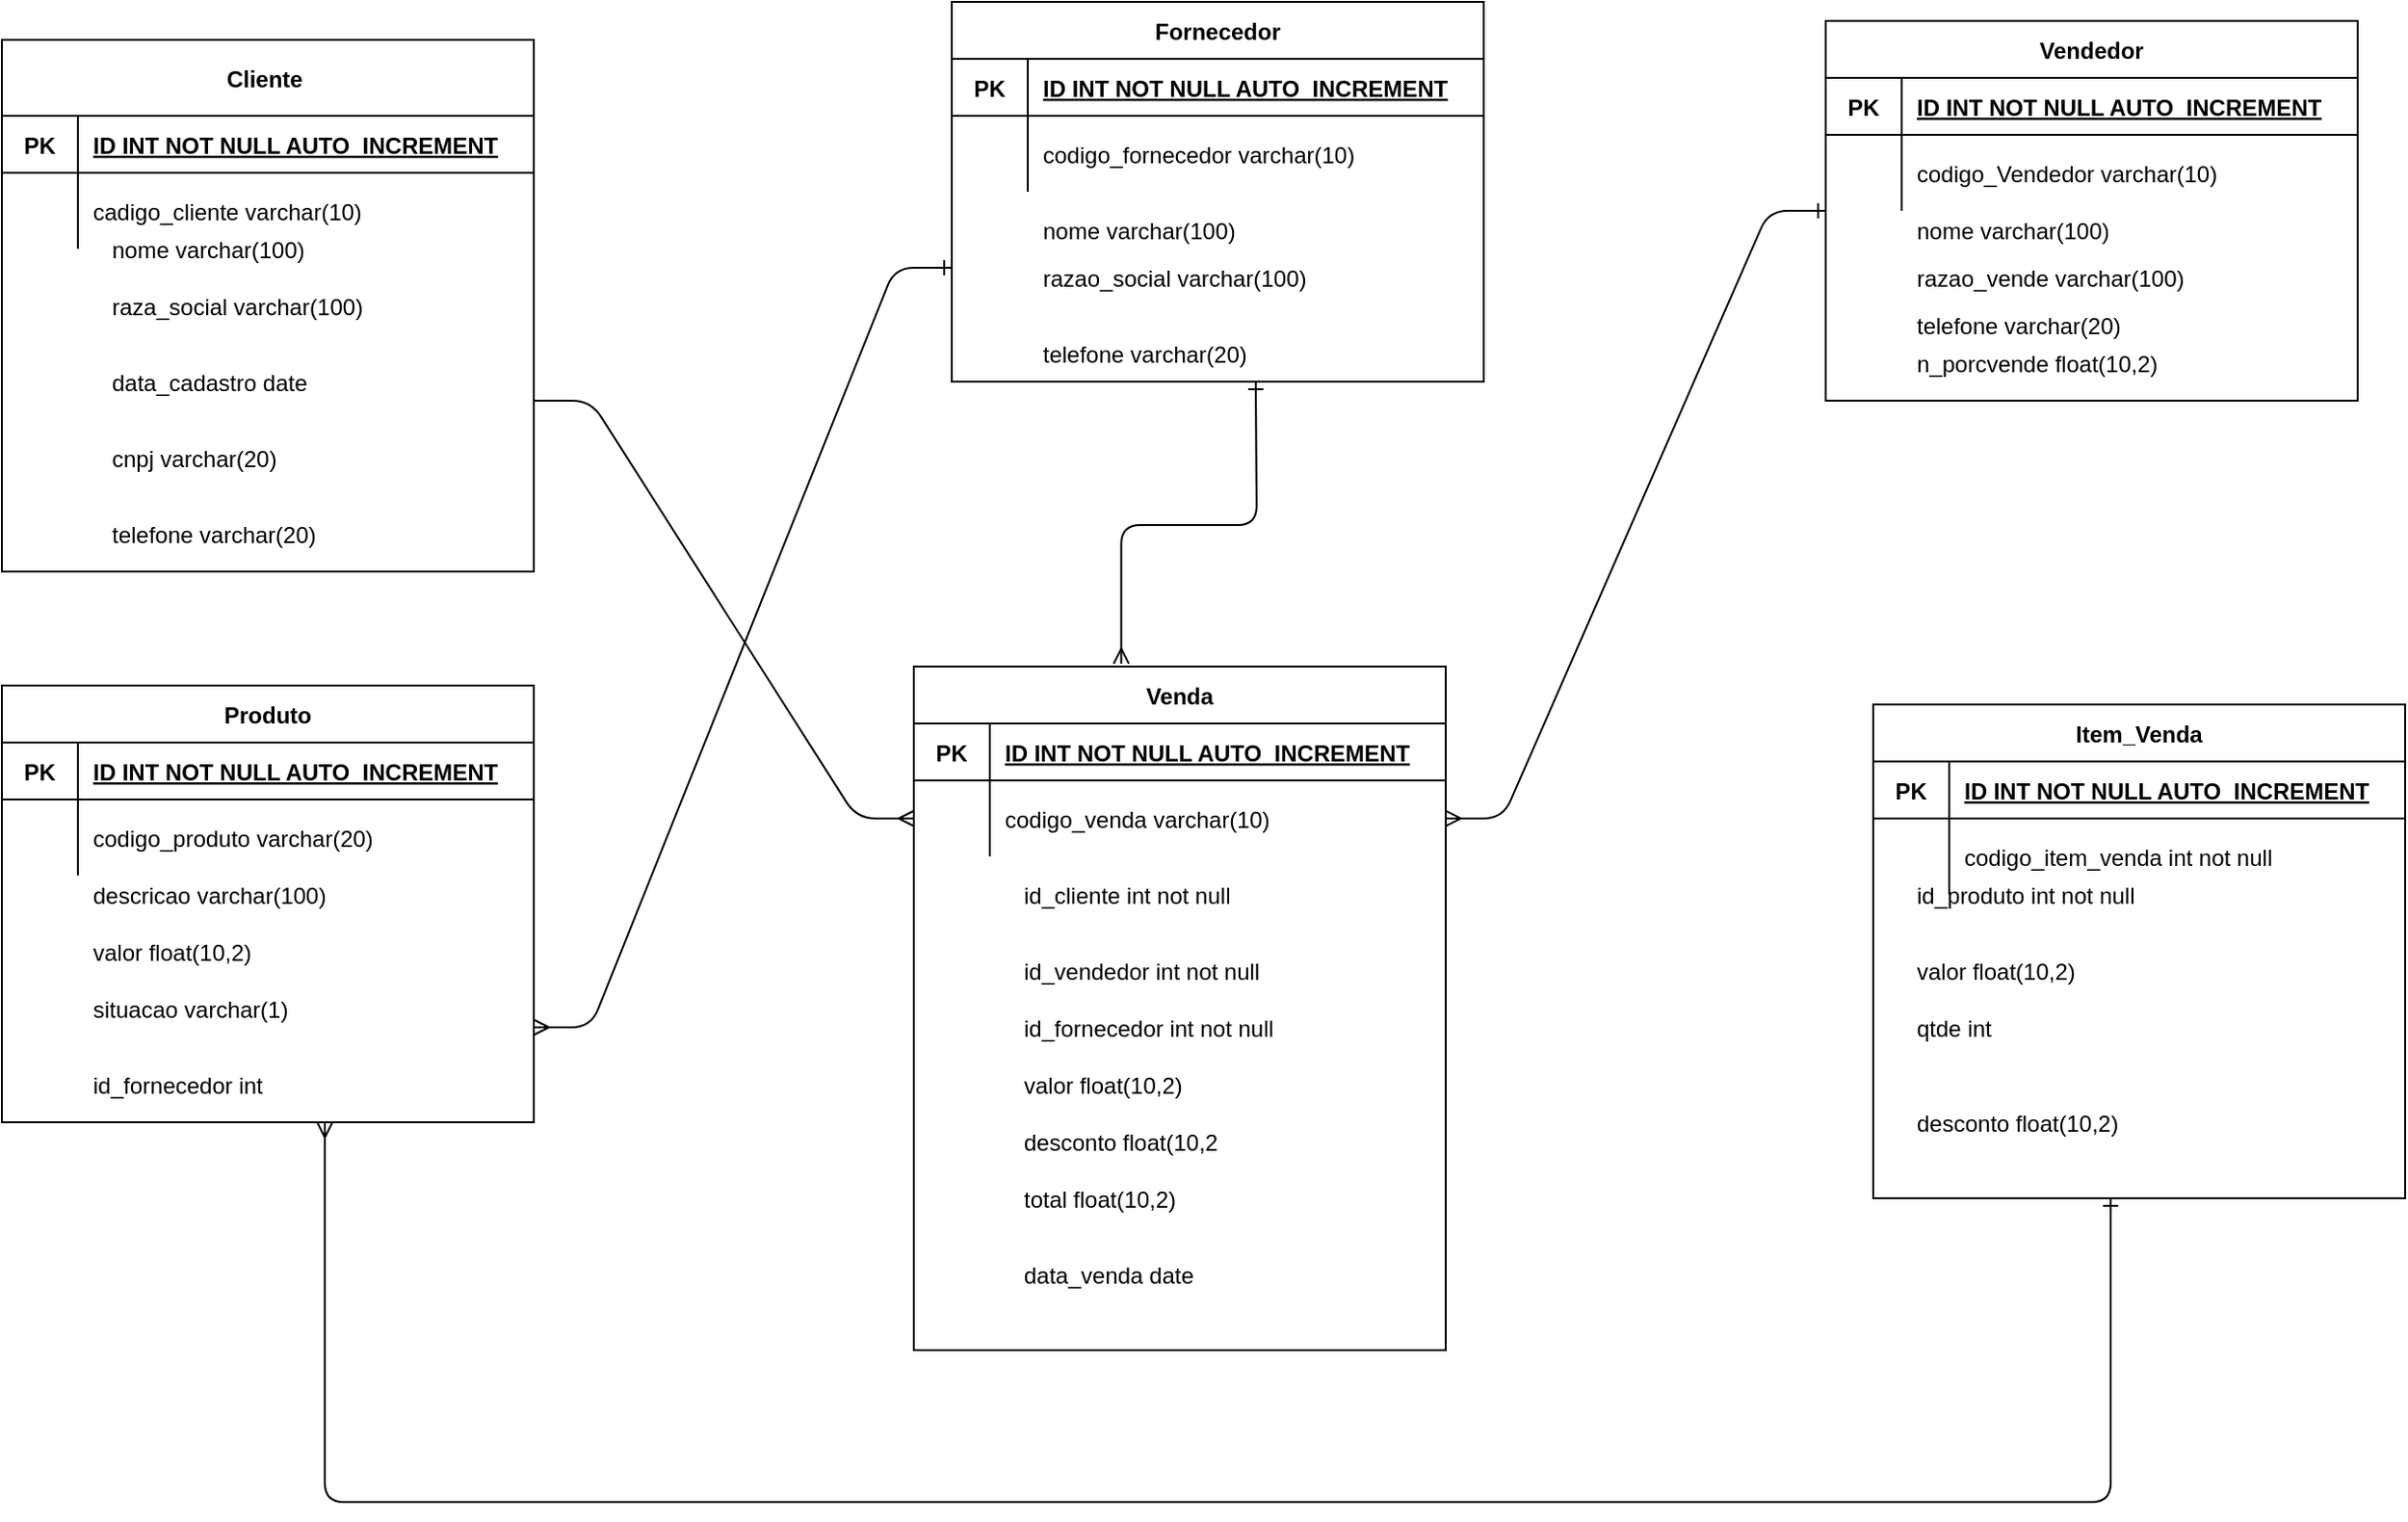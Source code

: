 <mxfile version="15.1.2" type="device"><diagram id="R2lEEEUBdFMjLlhIrx00" name="Page-1"><mxGraphModel dx="1303" dy="780" grid="1" gridSize="10" guides="1" tooltips="1" connect="1" arrows="1" fold="1" page="1" pageScale="1" pageWidth="850" pageHeight="1100" math="0" shadow="0" extFonts="Permanent Marker^https://fonts.googleapis.com/css?family=Permanent+Marker"><root><mxCell id="0"/><mxCell id="1" parent="0"/><mxCell id="C-vyLk0tnHw3VtMMgP7b-23" value="Cliente " style="shape=table;startSize=40;container=1;collapsible=1;childLayout=tableLayout;fixedRows=1;rowLines=0;fontStyle=1;align=center;resizeLast=1;" parent="1" vertex="1"><mxGeometry x="10" y="50" width="280" height="280" as="geometry"/></mxCell><mxCell id="C-vyLk0tnHw3VtMMgP7b-24" value="" style="shape=partialRectangle;collapsible=0;dropTarget=0;pointerEvents=0;fillColor=none;points=[[0,0.5],[1,0.5]];portConstraint=eastwest;top=0;left=0;right=0;bottom=1;" parent="C-vyLk0tnHw3VtMMgP7b-23" vertex="1"><mxGeometry y="40" width="280" height="30" as="geometry"/></mxCell><mxCell id="C-vyLk0tnHw3VtMMgP7b-25" value="PK" style="shape=partialRectangle;overflow=hidden;connectable=0;fillColor=none;top=0;left=0;bottom=0;right=0;fontStyle=1;" parent="C-vyLk0tnHw3VtMMgP7b-24" vertex="1"><mxGeometry width="40" height="30" as="geometry"/></mxCell><mxCell id="C-vyLk0tnHw3VtMMgP7b-26" value="ID INT NOT NULL AUTO_INCREMENT" style="shape=partialRectangle;overflow=hidden;connectable=0;fillColor=none;top=0;left=0;bottom=0;right=0;align=left;spacingLeft=6;fontStyle=5;" parent="C-vyLk0tnHw3VtMMgP7b-24" vertex="1"><mxGeometry x="40" width="240" height="30" as="geometry"/></mxCell><mxCell id="C-vyLk0tnHw3VtMMgP7b-27" value="" style="shape=partialRectangle;collapsible=0;dropTarget=0;pointerEvents=0;fillColor=none;points=[[0,0.5],[1,0.5]];portConstraint=eastwest;top=0;left=0;right=0;bottom=0;" parent="C-vyLk0tnHw3VtMMgP7b-23" vertex="1"><mxGeometry y="70" width="280" height="40" as="geometry"/></mxCell><mxCell id="C-vyLk0tnHw3VtMMgP7b-28" value="" style="shape=partialRectangle;overflow=hidden;connectable=0;fillColor=none;top=0;left=0;bottom=0;right=0;" parent="C-vyLk0tnHw3VtMMgP7b-27" vertex="1"><mxGeometry width="40" height="40" as="geometry"/></mxCell><mxCell id="C-vyLk0tnHw3VtMMgP7b-29" value="cadigo_cliente varchar(10)" style="shape=partialRectangle;overflow=hidden;connectable=0;fillColor=none;top=0;left=0;bottom=0;right=0;align=left;spacingLeft=6;" parent="C-vyLk0tnHw3VtMMgP7b-27" vertex="1"><mxGeometry x="40" width="240" height="40" as="geometry"/></mxCell><mxCell id="X_VO5a4lwb99ImBbNdEL-2" value="nome varchar(100)" style="shape=partialRectangle;overflow=hidden;connectable=0;fillColor=none;top=0;left=0;bottom=0;right=0;align=left;spacingLeft=6;" parent="1" vertex="1"><mxGeometry x="60" y="140" width="300" height="40" as="geometry"/></mxCell><mxCell id="X_VO5a4lwb99ImBbNdEL-3" value="raza_social varchar(100)" style="shape=partialRectangle;overflow=hidden;connectable=0;fillColor=none;top=0;left=0;bottom=0;right=0;align=left;spacingLeft=6;" parent="1" vertex="1"><mxGeometry x="60" y="170" width="220" height="40" as="geometry"/></mxCell><mxCell id="X_VO5a4lwb99ImBbNdEL-4" value="data_cadastro date" style="shape=partialRectangle;overflow=hidden;connectable=0;fillColor=none;top=0;left=0;bottom=0;right=0;align=left;spacingLeft=6;" parent="1" vertex="1"><mxGeometry x="60" y="210" width="230" height="40" as="geometry"/></mxCell><mxCell id="X_VO5a4lwb99ImBbNdEL-6" value="cnpj varchar(20)" style="shape=partialRectangle;overflow=hidden;connectable=0;fillColor=none;top=0;left=0;bottom=0;right=0;align=left;spacingLeft=6;" parent="1" vertex="1"><mxGeometry x="60" y="250" width="230" height="40" as="geometry"/></mxCell><mxCell id="X_VO5a4lwb99ImBbNdEL-7" value="telefone varchar(20)" style="shape=partialRectangle;overflow=hidden;connectable=0;fillColor=none;top=0;left=0;bottom=0;right=0;align=left;spacingLeft=6;" parent="1" vertex="1"><mxGeometry x="60" y="290" width="230" height="40" as="geometry"/></mxCell><mxCell id="X_VO5a4lwb99ImBbNdEL-34" value="Fornecedor" style="shape=table;startSize=30;container=1;collapsible=1;childLayout=tableLayout;fixedRows=1;rowLines=0;fontStyle=1;align=center;resizeLast=1;" parent="1" vertex="1"><mxGeometry x="510" y="30" width="280" height="200" as="geometry"/></mxCell><mxCell id="X_VO5a4lwb99ImBbNdEL-35" value="" style="shape=partialRectangle;collapsible=0;dropTarget=0;pointerEvents=0;fillColor=none;points=[[0,0.5],[1,0.5]];portConstraint=eastwest;top=0;left=0;right=0;bottom=1;" parent="X_VO5a4lwb99ImBbNdEL-34" vertex="1"><mxGeometry y="30" width="280" height="30" as="geometry"/></mxCell><mxCell id="X_VO5a4lwb99ImBbNdEL-36" value="PK" style="shape=partialRectangle;overflow=hidden;connectable=0;fillColor=none;top=0;left=0;bottom=0;right=0;fontStyle=1;" parent="X_VO5a4lwb99ImBbNdEL-35" vertex="1"><mxGeometry width="40" height="30" as="geometry"/></mxCell><mxCell id="X_VO5a4lwb99ImBbNdEL-37" value="ID INT NOT NULL AUTO_INCREMENT" style="shape=partialRectangle;overflow=hidden;connectable=0;fillColor=none;top=0;left=0;bottom=0;right=0;align=left;spacingLeft=6;fontStyle=5;" parent="X_VO5a4lwb99ImBbNdEL-35" vertex="1"><mxGeometry x="40" width="240" height="30" as="geometry"/></mxCell><mxCell id="X_VO5a4lwb99ImBbNdEL-38" value="" style="shape=partialRectangle;collapsible=0;dropTarget=0;pointerEvents=0;fillColor=none;points=[[0,0.5],[1,0.5]];portConstraint=eastwest;top=0;left=0;right=0;bottom=0;" parent="X_VO5a4lwb99ImBbNdEL-34" vertex="1"><mxGeometry y="60" width="280" height="40" as="geometry"/></mxCell><mxCell id="X_VO5a4lwb99ImBbNdEL-39" value="" style="shape=partialRectangle;overflow=hidden;connectable=0;fillColor=none;top=0;left=0;bottom=0;right=0;" parent="X_VO5a4lwb99ImBbNdEL-38" vertex="1"><mxGeometry width="40" height="40" as="geometry"/></mxCell><mxCell id="X_VO5a4lwb99ImBbNdEL-40" value="codigo_fornecedor varchar(10)" style="shape=partialRectangle;overflow=hidden;connectable=0;fillColor=none;top=0;left=0;bottom=0;right=0;align=left;spacingLeft=6;" parent="X_VO5a4lwb99ImBbNdEL-38" vertex="1"><mxGeometry x="40" width="240" height="40" as="geometry"/></mxCell><mxCell id="X_VO5a4lwb99ImBbNdEL-41" value="nome varchar(100)" style="shape=partialRectangle;overflow=hidden;connectable=0;fillColor=none;top=0;left=0;bottom=0;right=0;align=left;spacingLeft=6;" parent="1" vertex="1"><mxGeometry x="550" y="130" width="240" height="40" as="geometry"/></mxCell><mxCell id="X_VO5a4lwb99ImBbNdEL-42" value="razao_social varchar(100)" style="shape=partialRectangle;overflow=hidden;connectable=0;fillColor=none;top=0;left=0;bottom=0;right=0;align=left;spacingLeft=6;" parent="1" vertex="1"><mxGeometry x="550" y="150" width="240" height="50" as="geometry"/></mxCell><mxCell id="X_VO5a4lwb99ImBbNdEL-43" value="telefone varchar(20)" style="shape=partialRectangle;overflow=hidden;connectable=0;fillColor=none;top=0;left=0;bottom=0;right=0;align=left;spacingLeft=6;" parent="1" vertex="1"><mxGeometry x="550" y="190" width="240" height="50" as="geometry"/></mxCell><mxCell id="X_VO5a4lwb99ImBbNdEL-44" value="Vendedor" style="shape=table;startSize=30;container=1;collapsible=1;childLayout=tableLayout;fixedRows=1;rowLines=0;fontStyle=1;align=center;resizeLast=1;" parent="1" vertex="1"><mxGeometry x="970" y="40" width="280" height="200" as="geometry"/></mxCell><mxCell id="X_VO5a4lwb99ImBbNdEL-45" value="" style="shape=partialRectangle;collapsible=0;dropTarget=0;pointerEvents=0;fillColor=none;points=[[0,0.5],[1,0.5]];portConstraint=eastwest;top=0;left=0;right=0;bottom=1;" parent="X_VO5a4lwb99ImBbNdEL-44" vertex="1"><mxGeometry y="30" width="280" height="30" as="geometry"/></mxCell><mxCell id="X_VO5a4lwb99ImBbNdEL-46" value="PK" style="shape=partialRectangle;overflow=hidden;connectable=0;fillColor=none;top=0;left=0;bottom=0;right=0;fontStyle=1;" parent="X_VO5a4lwb99ImBbNdEL-45" vertex="1"><mxGeometry width="40" height="30" as="geometry"/></mxCell><mxCell id="X_VO5a4lwb99ImBbNdEL-47" value="ID INT NOT NULL AUTO_INCREMENT" style="shape=partialRectangle;overflow=hidden;connectable=0;fillColor=none;top=0;left=0;bottom=0;right=0;align=left;spacingLeft=6;fontStyle=5;" parent="X_VO5a4lwb99ImBbNdEL-45" vertex="1"><mxGeometry x="40" width="240" height="30" as="geometry"/></mxCell><mxCell id="X_VO5a4lwb99ImBbNdEL-48" value="" style="shape=partialRectangle;collapsible=0;dropTarget=0;pointerEvents=0;fillColor=none;points=[[0,0.5],[1,0.5]];portConstraint=eastwest;top=0;left=0;right=0;bottom=0;" parent="X_VO5a4lwb99ImBbNdEL-44" vertex="1"><mxGeometry y="60" width="280" height="40" as="geometry"/></mxCell><mxCell id="X_VO5a4lwb99ImBbNdEL-49" value="" style="shape=partialRectangle;overflow=hidden;connectable=0;fillColor=none;top=0;left=0;bottom=0;right=0;" parent="X_VO5a4lwb99ImBbNdEL-48" vertex="1"><mxGeometry width="40" height="40" as="geometry"/></mxCell><mxCell id="X_VO5a4lwb99ImBbNdEL-50" value="codigo_Vendedor varchar(10)" style="shape=partialRectangle;overflow=hidden;connectable=0;fillColor=none;top=0;left=0;bottom=0;right=0;align=left;spacingLeft=6;" parent="X_VO5a4lwb99ImBbNdEL-48" vertex="1"><mxGeometry x="40" width="240" height="40" as="geometry"/></mxCell><mxCell id="X_VO5a4lwb99ImBbNdEL-51" value="nome varchar(100)" style="shape=partialRectangle;overflow=hidden;connectable=0;fillColor=none;top=0;left=0;bottom=0;right=0;align=left;spacingLeft=6;" parent="1" vertex="1"><mxGeometry x="1010" y="130" width="240" height="40" as="geometry"/></mxCell><mxCell id="X_VO5a4lwb99ImBbNdEL-52" value="razao_vende varchar(100)" style="shape=partialRectangle;overflow=hidden;connectable=0;fillColor=none;top=0;left=0;bottom=0;right=0;align=left;spacingLeft=6;" parent="1" vertex="1"><mxGeometry x="1010" y="155" width="240" height="40" as="geometry"/></mxCell><mxCell id="X_VO5a4lwb99ImBbNdEL-53" value="telefone varchar(20)" style="shape=partialRectangle;overflow=hidden;connectable=0;fillColor=none;top=0;left=0;bottom=0;right=0;align=left;spacingLeft=6;" parent="1" vertex="1"><mxGeometry x="1010" y="180" width="240" height="40" as="geometry"/></mxCell><mxCell id="X_VO5a4lwb99ImBbNdEL-54" value="n_porcvende float(10,2)" style="shape=partialRectangle;overflow=hidden;connectable=0;fillColor=none;top=0;left=0;bottom=0;right=0;align=left;spacingLeft=6;" parent="1" vertex="1"><mxGeometry x="1010" y="200" width="240" height="40" as="geometry"/></mxCell><mxCell id="X_VO5a4lwb99ImBbNdEL-55" value="Produto" style="shape=table;startSize=30;container=1;collapsible=1;childLayout=tableLayout;fixedRows=1;rowLines=0;fontStyle=1;align=center;resizeLast=1;" parent="1" vertex="1"><mxGeometry x="10" y="390" width="280" height="230" as="geometry"/></mxCell><mxCell id="X_VO5a4lwb99ImBbNdEL-56" value="" style="shape=partialRectangle;collapsible=0;dropTarget=0;pointerEvents=0;fillColor=none;points=[[0,0.5],[1,0.5]];portConstraint=eastwest;top=0;left=0;right=0;bottom=1;" parent="X_VO5a4lwb99ImBbNdEL-55" vertex="1"><mxGeometry y="30" width="280" height="30" as="geometry"/></mxCell><mxCell id="X_VO5a4lwb99ImBbNdEL-57" value="PK" style="shape=partialRectangle;overflow=hidden;connectable=0;fillColor=none;top=0;left=0;bottom=0;right=0;fontStyle=1;" parent="X_VO5a4lwb99ImBbNdEL-56" vertex="1"><mxGeometry width="40" height="30" as="geometry"/></mxCell><mxCell id="X_VO5a4lwb99ImBbNdEL-58" value="ID INT NOT NULL AUTO_INCREMENT" style="shape=partialRectangle;overflow=hidden;connectable=0;fillColor=none;top=0;left=0;bottom=0;right=0;align=left;spacingLeft=6;fontStyle=5;" parent="X_VO5a4lwb99ImBbNdEL-56" vertex="1"><mxGeometry x="40" width="240" height="30" as="geometry"/></mxCell><mxCell id="X_VO5a4lwb99ImBbNdEL-59" value="" style="shape=partialRectangle;collapsible=0;dropTarget=0;pointerEvents=0;fillColor=none;points=[[0,0.5],[1,0.5]];portConstraint=eastwest;top=0;left=0;right=0;bottom=0;" parent="X_VO5a4lwb99ImBbNdEL-55" vertex="1"><mxGeometry y="60" width="280" height="40" as="geometry"/></mxCell><mxCell id="X_VO5a4lwb99ImBbNdEL-60" value="" style="shape=partialRectangle;overflow=hidden;connectable=0;fillColor=none;top=0;left=0;bottom=0;right=0;" parent="X_VO5a4lwb99ImBbNdEL-59" vertex="1"><mxGeometry width="40" height="40" as="geometry"/></mxCell><mxCell id="X_VO5a4lwb99ImBbNdEL-61" value="codigo_produto varchar(20)" style="shape=partialRectangle;overflow=hidden;connectable=0;fillColor=none;top=0;left=0;bottom=0;right=0;align=left;spacingLeft=6;" parent="X_VO5a4lwb99ImBbNdEL-59" vertex="1"><mxGeometry x="40" width="240" height="40" as="geometry"/></mxCell><mxCell id="X_VO5a4lwb99ImBbNdEL-62" value="descricao varchar(100)" style="shape=partialRectangle;overflow=hidden;connectable=0;fillColor=none;top=0;left=0;bottom=0;right=0;align=left;spacingLeft=6;" parent="1" vertex="1"><mxGeometry x="50" y="480" width="240" height="40" as="geometry"/></mxCell><mxCell id="X_VO5a4lwb99ImBbNdEL-63" value="valor float(10,2)" style="shape=partialRectangle;overflow=hidden;connectable=0;fillColor=none;top=0;left=0;bottom=0;right=0;align=left;spacingLeft=6;" parent="1" vertex="1"><mxGeometry x="50" y="510" width="240" height="40" as="geometry"/></mxCell><mxCell id="X_VO5a4lwb99ImBbNdEL-64" value="situacao varchar(1)" style="shape=partialRectangle;overflow=hidden;connectable=0;fillColor=none;top=0;left=0;bottom=0;right=0;align=left;spacingLeft=6;" parent="1" vertex="1"><mxGeometry x="50" y="550" width="240" height="20" as="geometry"/></mxCell><mxCell id="X_VO5a4lwb99ImBbNdEL-67" value="id_fornecedor int" style="shape=partialRectangle;overflow=hidden;connectable=0;fillColor=none;top=0;left=0;bottom=0;right=0;align=left;spacingLeft=6;" parent="1" vertex="1"><mxGeometry x="50" y="590" width="240" height="20" as="geometry"/></mxCell><mxCell id="X_VO5a4lwb99ImBbNdEL-68" value="Venda" style="shape=table;startSize=30;container=1;collapsible=1;childLayout=tableLayout;fixedRows=1;rowLines=0;fontStyle=1;align=center;resizeLast=1;" parent="1" vertex="1"><mxGeometry x="490" y="380" width="280" height="360" as="geometry"/></mxCell><mxCell id="X_VO5a4lwb99ImBbNdEL-69" value="" style="shape=partialRectangle;collapsible=0;dropTarget=0;pointerEvents=0;fillColor=none;points=[[0,0.5],[1,0.5]];portConstraint=eastwest;top=0;left=0;right=0;bottom=1;" parent="X_VO5a4lwb99ImBbNdEL-68" vertex="1"><mxGeometry y="30" width="280" height="30" as="geometry"/></mxCell><mxCell id="X_VO5a4lwb99ImBbNdEL-70" value="PK" style="shape=partialRectangle;overflow=hidden;connectable=0;fillColor=none;top=0;left=0;bottom=0;right=0;fontStyle=1;" parent="X_VO5a4lwb99ImBbNdEL-69" vertex="1"><mxGeometry width="40" height="30" as="geometry"/></mxCell><mxCell id="X_VO5a4lwb99ImBbNdEL-71" value="ID INT NOT NULL AUTO_INCREMENT" style="shape=partialRectangle;overflow=hidden;connectable=0;fillColor=none;top=0;left=0;bottom=0;right=0;align=left;spacingLeft=6;fontStyle=5;" parent="X_VO5a4lwb99ImBbNdEL-69" vertex="1"><mxGeometry x="40" width="240" height="30" as="geometry"/></mxCell><mxCell id="X_VO5a4lwb99ImBbNdEL-72" value="" style="shape=partialRectangle;collapsible=0;dropTarget=0;pointerEvents=0;fillColor=none;points=[[0,0.5],[1,0.5]];portConstraint=eastwest;top=0;left=0;right=0;bottom=0;" parent="X_VO5a4lwb99ImBbNdEL-68" vertex="1"><mxGeometry y="60" width="280" height="40" as="geometry"/></mxCell><mxCell id="X_VO5a4lwb99ImBbNdEL-73" value="" style="shape=partialRectangle;overflow=hidden;connectable=0;fillColor=none;top=0;left=0;bottom=0;right=0;" parent="X_VO5a4lwb99ImBbNdEL-72" vertex="1"><mxGeometry width="40" height="40" as="geometry"/></mxCell><mxCell id="X_VO5a4lwb99ImBbNdEL-74" value="codigo_venda varchar(10)" style="shape=partialRectangle;overflow=hidden;connectable=0;fillColor=none;top=0;left=0;bottom=0;right=0;align=left;spacingLeft=6;" parent="X_VO5a4lwb99ImBbNdEL-72" vertex="1"><mxGeometry x="40" width="240" height="40" as="geometry"/></mxCell><mxCell id="X_VO5a4lwb99ImBbNdEL-76" value="id_cliente int not null" style="shape=partialRectangle;overflow=hidden;connectable=0;fillColor=none;top=0;left=0;bottom=0;right=0;align=left;spacingLeft=6;" parent="1" vertex="1"><mxGeometry x="540" y="480" width="240" height="40" as="geometry"/></mxCell><mxCell id="X_VO5a4lwb99ImBbNdEL-77" value="id_vendedor int not null" style="shape=partialRectangle;overflow=hidden;connectable=0;fillColor=none;top=0;left=0;bottom=0;right=0;align=left;spacingLeft=6;" parent="1" vertex="1"><mxGeometry x="540" y="520" width="240" height="40" as="geometry"/></mxCell><mxCell id="X_VO5a4lwb99ImBbNdEL-78" value="id_fornecedor int not null" style="shape=partialRectangle;overflow=hidden;connectable=0;fillColor=none;top=0;left=0;bottom=0;right=0;align=left;spacingLeft=6;" parent="1" vertex="1"><mxGeometry x="540" y="550" width="240" height="40" as="geometry"/></mxCell><mxCell id="X_VO5a4lwb99ImBbNdEL-79" value="valor float(10,2)" style="shape=partialRectangle;overflow=hidden;connectable=0;fillColor=none;top=0;left=0;bottom=0;right=0;align=left;spacingLeft=6;" parent="1" vertex="1"><mxGeometry x="540" y="580" width="240" height="40" as="geometry"/></mxCell><mxCell id="X_VO5a4lwb99ImBbNdEL-80" value="desconto float(10,2" style="shape=partialRectangle;overflow=hidden;connectable=0;fillColor=none;top=0;left=0;bottom=0;right=0;align=left;spacingLeft=6;" parent="1" vertex="1"><mxGeometry x="540" y="610" width="240" height="40" as="geometry"/></mxCell><mxCell id="X_VO5a4lwb99ImBbNdEL-81" value="total float(10,2)" style="shape=partialRectangle;overflow=hidden;connectable=0;fillColor=none;top=0;left=0;bottom=0;right=0;align=left;spacingLeft=6;" parent="1" vertex="1"><mxGeometry x="540" y="640" width="240" height="40" as="geometry"/></mxCell><mxCell id="X_VO5a4lwb99ImBbNdEL-83" value="data_venda date" style="shape=partialRectangle;overflow=hidden;connectable=0;fillColor=none;top=0;left=0;bottom=0;right=0;align=left;spacingLeft=6;" parent="1" vertex="1"><mxGeometry x="540" y="680" width="240" height="40" as="geometry"/></mxCell><mxCell id="X_VO5a4lwb99ImBbNdEL-84" value="Item_Venda" style="shape=table;startSize=30;container=1;collapsible=1;childLayout=tableLayout;fixedRows=1;rowLines=0;fontStyle=1;align=center;resizeLast=1;" parent="1" vertex="1"><mxGeometry x="995" y="400" width="280" height="260" as="geometry"/></mxCell><mxCell id="X_VO5a4lwb99ImBbNdEL-85" value="" style="shape=partialRectangle;collapsible=0;dropTarget=0;pointerEvents=0;fillColor=none;points=[[0,0.5],[1,0.5]];portConstraint=eastwest;top=0;left=0;right=0;bottom=1;" parent="X_VO5a4lwb99ImBbNdEL-84" vertex="1"><mxGeometry y="30" width="280" height="30" as="geometry"/></mxCell><mxCell id="X_VO5a4lwb99ImBbNdEL-86" value="PK" style="shape=partialRectangle;overflow=hidden;connectable=0;fillColor=none;top=0;left=0;bottom=0;right=0;fontStyle=1;" parent="X_VO5a4lwb99ImBbNdEL-85" vertex="1"><mxGeometry width="40" height="30" as="geometry"/></mxCell><mxCell id="X_VO5a4lwb99ImBbNdEL-87" value="ID INT NOT NULL AUTO_INCREMENT" style="shape=partialRectangle;overflow=hidden;connectable=0;fillColor=none;top=0;left=0;bottom=0;right=0;align=left;spacingLeft=6;fontStyle=5;" parent="X_VO5a4lwb99ImBbNdEL-85" vertex="1"><mxGeometry x="40" width="240" height="30" as="geometry"/></mxCell><mxCell id="X_VO5a4lwb99ImBbNdEL-88" value="" style="shape=partialRectangle;collapsible=0;dropTarget=0;pointerEvents=0;fillColor=none;points=[[0,0.5],[1,0.5]];portConstraint=eastwest;top=0;left=0;right=0;bottom=0;" parent="X_VO5a4lwb99ImBbNdEL-84" vertex="1"><mxGeometry y="60" width="280" height="40" as="geometry"/></mxCell><mxCell id="X_VO5a4lwb99ImBbNdEL-89" value="" style="shape=partialRectangle;overflow=hidden;connectable=0;fillColor=none;top=0;left=0;bottom=0;right=0;" parent="X_VO5a4lwb99ImBbNdEL-88" vertex="1"><mxGeometry width="40" height="40" as="geometry"/></mxCell><mxCell id="X_VO5a4lwb99ImBbNdEL-90" value="codigo_item_venda int not null" style="shape=partialRectangle;overflow=hidden;connectable=0;fillColor=none;top=0;left=0;bottom=0;right=0;align=left;spacingLeft=6;" parent="X_VO5a4lwb99ImBbNdEL-88" vertex="1"><mxGeometry x="40" width="240" height="40" as="geometry"/></mxCell><mxCell id="X_VO5a4lwb99ImBbNdEL-91" value="id_produto int not null" style="shape=partialRectangle;overflow=hidden;connectable=0;fillColor=none;top=0;left=0;bottom=0;right=0;align=left;spacingLeft=6;" parent="1" vertex="1"><mxGeometry x="1010" y="480" width="240" height="40" as="geometry"/></mxCell><mxCell id="X_VO5a4lwb99ImBbNdEL-92" value="valor float(10,2)" style="shape=partialRectangle;overflow=hidden;connectable=0;fillColor=none;top=0;left=0;bottom=0;right=0;align=left;spacingLeft=6;" parent="1" vertex="1"><mxGeometry x="1010" y="520" width="240" height="40" as="geometry"/></mxCell><mxCell id="X_VO5a4lwb99ImBbNdEL-95" value="qtde int" style="shape=partialRectangle;overflow=hidden;connectable=0;fillColor=none;top=0;left=0;bottom=0;right=0;align=left;spacingLeft=6;" parent="1" vertex="1"><mxGeometry x="1010" y="550" width="240" height="40" as="geometry"/></mxCell><mxCell id="X_VO5a4lwb99ImBbNdEL-96" value="desconto float(10,2)" style="shape=partialRectangle;overflow=hidden;connectable=0;fillColor=none;top=0;left=0;bottom=0;right=0;align=left;spacingLeft=6;" parent="1" vertex="1"><mxGeometry x="1010" y="600" width="240" height="40" as="geometry"/></mxCell><mxCell id="M__4gPPngG011-QeBeFs-2" value="" style="edgeStyle=entityRelationEdgeStyle;fontSize=12;html=1;endArrow=ERone;endFill=0;startArrow=ERmany;startFill=0;" edge="1" parent="1"><mxGeometry width="100" height="100" relative="1" as="geometry"><mxPoint x="290" y="570" as="sourcePoint"/><mxPoint x="510" y="170" as="targetPoint"/></mxGeometry></mxCell><mxCell id="M__4gPPngG011-QeBeFs-3" value="" style="edgeStyle=entityRelationEdgeStyle;fontSize=12;html=1;endArrow=ERmany;" edge="1" parent="1" target="X_VO5a4lwb99ImBbNdEL-72"><mxGeometry width="100" height="100" relative="1" as="geometry"><mxPoint x="290" y="240" as="sourcePoint"/><mxPoint x="490" y="480" as="targetPoint"/></mxGeometry></mxCell><mxCell id="M__4gPPngG011-QeBeFs-4" value="" style="edgeStyle=entityRelationEdgeStyle;fontSize=12;html=1;endArrow=ERone;entryX=0;entryY=0.5;entryDx=0;entryDy=0;endFill=0;exitX=1;exitY=0.5;exitDx=0;exitDy=0;startArrow=ERmany;startFill=0;" edge="1" parent="1" source="X_VO5a4lwb99ImBbNdEL-72" target="X_VO5a4lwb99ImBbNdEL-44"><mxGeometry width="100" height="100" relative="1" as="geometry"><mxPoint x="780" y="460" as="sourcePoint"/><mxPoint x="900" y="310" as="targetPoint"/></mxGeometry></mxCell><mxCell id="M__4gPPngG011-QeBeFs-5" value="" style="edgeStyle=orthogonalEdgeStyle;fontSize=12;html=1;endArrow=ERone;endFill=0;exitX=0.39;exitY=-0.004;exitDx=0;exitDy=0;startArrow=ERmany;startFill=0;exitPerimeter=0;" edge="1" parent="1" source="X_VO5a4lwb99ImBbNdEL-68"><mxGeometry width="100" height="100" relative="1" as="geometry"><mxPoint x="590" y="370" as="sourcePoint"/><mxPoint x="670" y="230" as="targetPoint"/></mxGeometry></mxCell><mxCell id="M__4gPPngG011-QeBeFs-6" value="" style="edgeStyle=elbowEdgeStyle;fontSize=12;html=1;endArrow=ERone;endFill=1;elbow=vertical;startArrow=ERmany;startFill=0;" edge="1" parent="1"><mxGeometry width="100" height="100" relative="1" as="geometry"><mxPoint x="180" y="620" as="sourcePoint"/><mxPoint x="1120" y="660" as="targetPoint"/><Array as="points"><mxPoint x="560" y="820"/></Array></mxGeometry></mxCell></root></mxGraphModel></diagram></mxfile>